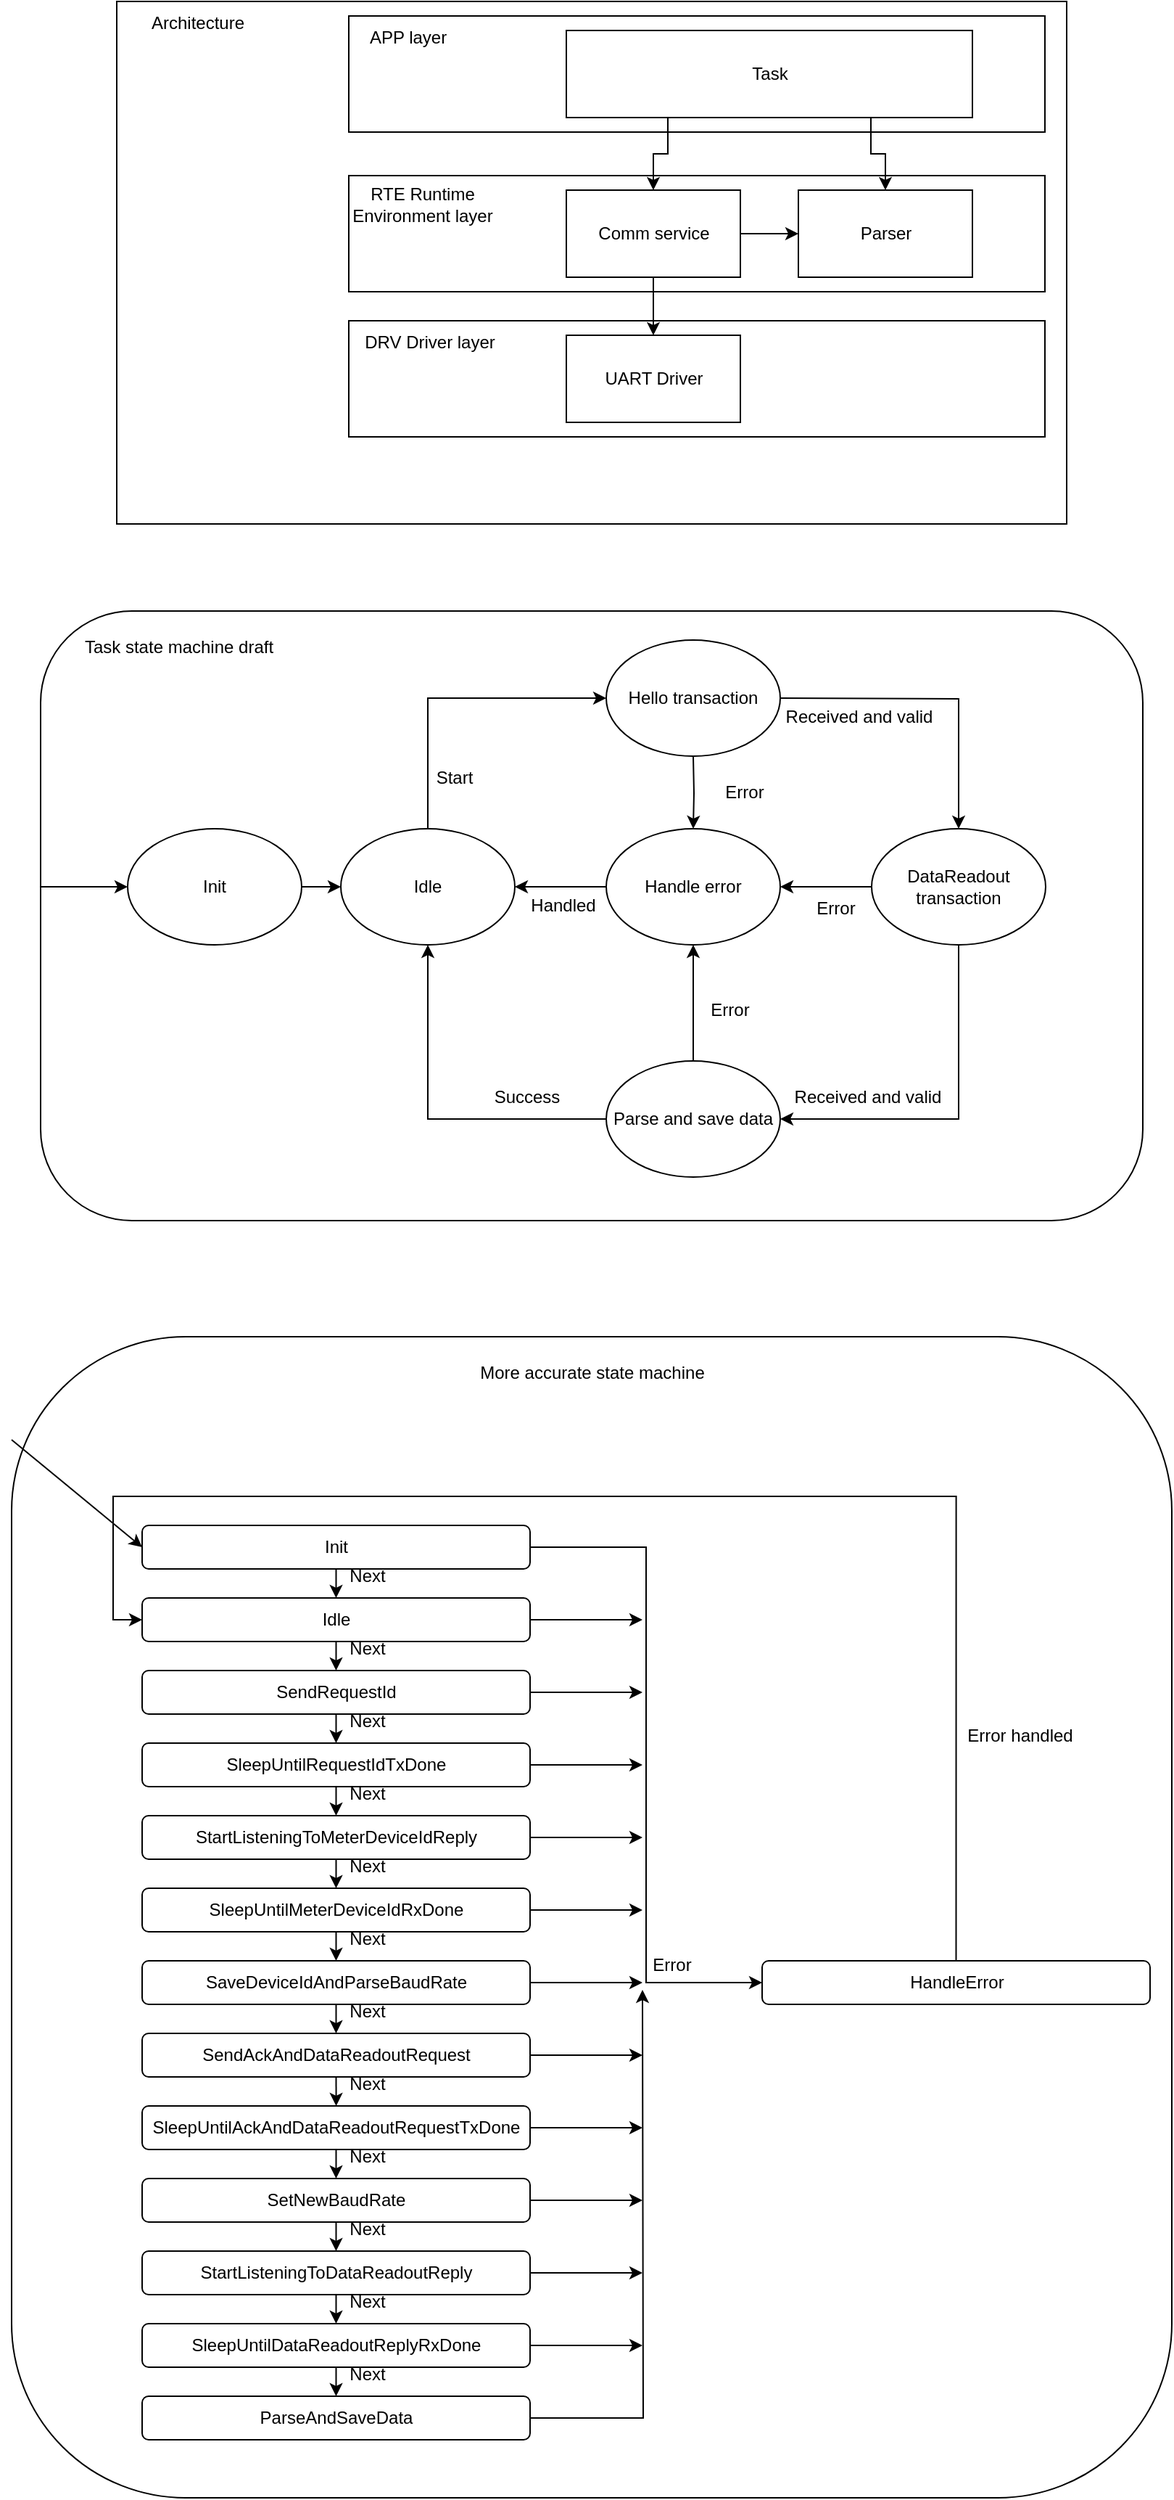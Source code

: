 <mxfile version="22.1.18" type="device">
  <diagram name="Seite-1" id="v-0rQfQ2LvDRAQXwiMzk">
    <mxGraphModel dx="1875" dy="565" grid="1" gridSize="10" guides="1" tooltips="1" connect="1" arrows="1" fold="1" page="1" pageScale="1" pageWidth="827" pageHeight="1169" math="0" shadow="0">
      <root>
        <mxCell id="0" />
        <mxCell id="1" parent="0" />
        <mxCell id="Z3iu_IyFMHgG_eRCjMrK-93" value="" style="rounded=1;whiteSpace=wrap;html=1;" vertex="1" parent="1">
          <mxGeometry y="930" width="800" height="800" as="geometry" />
        </mxCell>
        <mxCell id="Z3iu_IyFMHgG_eRCjMrK-8" value="" style="whiteSpace=wrap;html=1;" vertex="1" parent="1">
          <mxGeometry x="72.5" y="10" width="655" height="360" as="geometry" />
        </mxCell>
        <mxCell id="Z3iu_IyFMHgG_eRCjMrK-4" value="" style="rounded=0;whiteSpace=wrap;html=1;" vertex="1" parent="1">
          <mxGeometry x="232.5" y="230" width="480" height="80" as="geometry" />
        </mxCell>
        <mxCell id="Z3iu_IyFMHgG_eRCjMrK-3" value="" style="rounded=0;whiteSpace=wrap;html=1;" vertex="1" parent="1">
          <mxGeometry x="232.5" y="130" width="480" height="80" as="geometry" />
        </mxCell>
        <mxCell id="Z3iu_IyFMHgG_eRCjMrK-2" value="" style="rounded=0;whiteSpace=wrap;html=1;" vertex="1" parent="1">
          <mxGeometry x="232.5" y="20" width="480" height="80" as="geometry" />
        </mxCell>
        <mxCell id="HoG79e80AVVmSlKtTYW3-66" value="" style="rounded=1;whiteSpace=wrap;html=1;" parent="1" vertex="1">
          <mxGeometry x="20" y="430" width="760" height="420" as="geometry" />
        </mxCell>
        <mxCell id="HoG79e80AVVmSlKtTYW3-59" style="edgeStyle=orthogonalEdgeStyle;rounded=0;orthogonalLoop=1;jettySize=auto;html=1;exitX=0.25;exitY=1;exitDx=0;exitDy=0;entryX=0.5;entryY=0;entryDx=0;entryDy=0;" parent="1" source="HoG79e80AVVmSlKtTYW3-1" target="HoG79e80AVVmSlKtTYW3-2" edge="1">
          <mxGeometry relative="1" as="geometry" />
        </mxCell>
        <mxCell id="HoG79e80AVVmSlKtTYW3-60" style="edgeStyle=orthogonalEdgeStyle;rounded=0;orthogonalLoop=1;jettySize=auto;html=1;exitX=0.75;exitY=1;exitDx=0;exitDy=0;entryX=0.5;entryY=0;entryDx=0;entryDy=0;" parent="1" source="HoG79e80AVVmSlKtTYW3-1" target="HoG79e80AVVmSlKtTYW3-55" edge="1">
          <mxGeometry relative="1" as="geometry" />
        </mxCell>
        <mxCell id="HoG79e80AVVmSlKtTYW3-1" value="Task" style="whiteSpace=wrap;html=1;" parent="1" vertex="1">
          <mxGeometry x="382.5" y="30" width="280" height="60" as="geometry" />
        </mxCell>
        <mxCell id="HoG79e80AVVmSlKtTYW3-61" style="edgeStyle=orthogonalEdgeStyle;rounded=0;orthogonalLoop=1;jettySize=auto;html=1;exitX=0.5;exitY=1;exitDx=0;exitDy=0;entryX=0.5;entryY=0;entryDx=0;entryDy=0;" parent="1" source="HoG79e80AVVmSlKtTYW3-2" target="HoG79e80AVVmSlKtTYW3-3" edge="1">
          <mxGeometry relative="1" as="geometry" />
        </mxCell>
        <mxCell id="Z3iu_IyFMHgG_eRCjMrK-1" style="edgeStyle=orthogonalEdgeStyle;rounded=0;orthogonalLoop=1;jettySize=auto;html=1;exitX=1;exitY=0.5;exitDx=0;exitDy=0;entryX=0;entryY=0.5;entryDx=0;entryDy=0;" edge="1" parent="1" source="HoG79e80AVVmSlKtTYW3-2" target="HoG79e80AVVmSlKtTYW3-55">
          <mxGeometry relative="1" as="geometry" />
        </mxCell>
        <mxCell id="HoG79e80AVVmSlKtTYW3-2" value="Comm service" style="whiteSpace=wrap;html=1;" parent="1" vertex="1">
          <mxGeometry x="382.5" y="140" width="120" height="60" as="geometry" />
        </mxCell>
        <mxCell id="HoG79e80AVVmSlKtTYW3-3" value="UART Driver" style="whiteSpace=wrap;html=1;" parent="1" vertex="1">
          <mxGeometry x="382.5" y="240" width="120" height="60" as="geometry" />
        </mxCell>
        <mxCell id="HoG79e80AVVmSlKtTYW3-25" style="edgeStyle=orthogonalEdgeStyle;rounded=0;orthogonalLoop=1;jettySize=auto;html=1;exitX=0.5;exitY=0;exitDx=0;exitDy=0;entryX=0;entryY=0.5;entryDx=0;entryDy=0;" parent="1" source="HoG79e80AVVmSlKtTYW3-4" target="HoG79e80AVVmSlKtTYW3-5" edge="1">
          <mxGeometry relative="1" as="geometry" />
        </mxCell>
        <mxCell id="HoG79e80AVVmSlKtTYW3-4" value="Idle" style="ellipse;whiteSpace=wrap;html=1;" parent="1" vertex="1">
          <mxGeometry x="227" y="580" width="120" height="80" as="geometry" />
        </mxCell>
        <mxCell id="HoG79e80AVVmSlKtTYW3-40" style="edgeStyle=orthogonalEdgeStyle;rounded=0;orthogonalLoop=1;jettySize=auto;html=1;" parent="1" target="HoG79e80AVVmSlKtTYW3-7" edge="1">
          <mxGeometry relative="1" as="geometry">
            <mxPoint x="530" y="490" as="sourcePoint" />
          </mxGeometry>
        </mxCell>
        <mxCell id="HoG79e80AVVmSlKtTYW3-43" style="edgeStyle=orthogonalEdgeStyle;rounded=0;orthogonalLoop=1;jettySize=auto;html=1;exitX=0.5;exitY=1;exitDx=0;exitDy=0;entryX=0.5;entryY=0;entryDx=0;entryDy=0;" parent="1" target="HoG79e80AVVmSlKtTYW3-23" edge="1">
          <mxGeometry relative="1" as="geometry">
            <mxPoint x="470" y="530" as="sourcePoint" />
          </mxGeometry>
        </mxCell>
        <mxCell id="HoG79e80AVVmSlKtTYW3-5" value="Hello transaction" style="ellipse;whiteSpace=wrap;html=1;" parent="1" vertex="1">
          <mxGeometry x="410" y="450" width="120" height="80" as="geometry" />
        </mxCell>
        <mxCell id="HoG79e80AVVmSlKtTYW3-44" style="edgeStyle=orthogonalEdgeStyle;rounded=0;orthogonalLoop=1;jettySize=auto;html=1;" parent="1" source="HoG79e80AVVmSlKtTYW3-7" edge="1">
          <mxGeometry relative="1" as="geometry">
            <mxPoint x="530" y="620" as="targetPoint" />
          </mxGeometry>
        </mxCell>
        <mxCell id="HoG79e80AVVmSlKtTYW3-46" style="edgeStyle=orthogonalEdgeStyle;rounded=0;orthogonalLoop=1;jettySize=auto;html=1;exitX=0.5;exitY=1;exitDx=0;exitDy=0;entryX=1;entryY=0.5;entryDx=0;entryDy=0;" parent="1" source="HoG79e80AVVmSlKtTYW3-7" target="HoG79e80AVVmSlKtTYW3-9" edge="1">
          <mxGeometry relative="1" as="geometry" />
        </mxCell>
        <mxCell id="HoG79e80AVVmSlKtTYW3-7" value="DataReadout transaction" style="ellipse;whiteSpace=wrap;html=1;" parent="1" vertex="1">
          <mxGeometry x="593" y="580" width="120" height="80" as="geometry" />
        </mxCell>
        <mxCell id="HoG79e80AVVmSlKtTYW3-47" style="edgeStyle=orthogonalEdgeStyle;rounded=0;orthogonalLoop=1;jettySize=auto;html=1;entryX=0.5;entryY=1;entryDx=0;entryDy=0;" parent="1" source="HoG79e80AVVmSlKtTYW3-9" target="HoG79e80AVVmSlKtTYW3-23" edge="1">
          <mxGeometry relative="1" as="geometry" />
        </mxCell>
        <mxCell id="HoG79e80AVVmSlKtTYW3-48" style="edgeStyle=orthogonalEdgeStyle;rounded=0;orthogonalLoop=1;jettySize=auto;html=1;exitX=0;exitY=0.5;exitDx=0;exitDy=0;entryX=0.5;entryY=1;entryDx=0;entryDy=0;" parent="1" source="HoG79e80AVVmSlKtTYW3-9" target="HoG79e80AVVmSlKtTYW3-4" edge="1">
          <mxGeometry relative="1" as="geometry" />
        </mxCell>
        <mxCell id="HoG79e80AVVmSlKtTYW3-9" value="Parse and save data" style="ellipse;whiteSpace=wrap;html=1;" parent="1" vertex="1">
          <mxGeometry x="410" y="740" width="120" height="80" as="geometry" />
        </mxCell>
        <mxCell id="HoG79e80AVVmSlKtTYW3-49" style="edgeStyle=orthogonalEdgeStyle;rounded=0;orthogonalLoop=1;jettySize=auto;html=1;entryX=1;entryY=0.5;entryDx=0;entryDy=0;" parent="1" source="HoG79e80AVVmSlKtTYW3-23" target="HoG79e80AVVmSlKtTYW3-4" edge="1">
          <mxGeometry relative="1" as="geometry" />
        </mxCell>
        <mxCell id="HoG79e80AVVmSlKtTYW3-23" value="Handle error" style="ellipse;whiteSpace=wrap;html=1;" parent="1" vertex="1">
          <mxGeometry x="410" y="580" width="120" height="80" as="geometry" />
        </mxCell>
        <mxCell id="HoG79e80AVVmSlKtTYW3-33" value="Error" style="text;html=1;align=center;verticalAlign=middle;resizable=0;points=[];autosize=1;strokeColor=none;fillColor=none;" parent="1" vertex="1">
          <mxGeometry x="480" y="540" width="50" height="30" as="geometry" />
        </mxCell>
        <mxCell id="HoG79e80AVVmSlKtTYW3-34" value="Error" style="text;html=1;align=center;verticalAlign=middle;resizable=0;points=[];autosize=1;strokeColor=none;fillColor=none;" parent="1" vertex="1">
          <mxGeometry x="470" y="690" width="50" height="30" as="geometry" />
        </mxCell>
        <mxCell id="HoG79e80AVVmSlKtTYW3-35" value="Success" style="text;html=1;align=center;verticalAlign=middle;resizable=0;points=[];autosize=1;strokeColor=none;fillColor=none;" parent="1" vertex="1">
          <mxGeometry x="320" y="750" width="70" height="30" as="geometry" />
        </mxCell>
        <mxCell id="HoG79e80AVVmSlKtTYW3-37" value="Received and valid" style="text;html=1;align=center;verticalAlign=middle;resizable=0;points=[];autosize=1;strokeColor=none;fillColor=none;" parent="1" vertex="1">
          <mxGeometry x="524" y="488" width="120" height="30" as="geometry" />
        </mxCell>
        <mxCell id="HoG79e80AVVmSlKtTYW3-39" value="Received and valid" style="text;html=1;align=center;verticalAlign=middle;resizable=0;points=[];autosize=1;strokeColor=none;fillColor=none;" parent="1" vertex="1">
          <mxGeometry x="530" y="750" width="120" height="30" as="geometry" />
        </mxCell>
        <mxCell id="HoG79e80AVVmSlKtTYW3-45" value="Error" style="text;html=1;align=center;verticalAlign=middle;resizable=0;points=[];autosize=1;strokeColor=none;fillColor=none;" parent="1" vertex="1">
          <mxGeometry x="543" y="620" width="50" height="30" as="geometry" />
        </mxCell>
        <mxCell id="HoG79e80AVVmSlKtTYW3-50" value="Start" style="text;html=1;align=center;verticalAlign=middle;resizable=0;points=[];autosize=1;strokeColor=none;fillColor=none;" parent="1" vertex="1">
          <mxGeometry x="280" y="530" width="50" height="30" as="geometry" />
        </mxCell>
        <mxCell id="HoG79e80AVVmSlKtTYW3-54" style="edgeStyle=orthogonalEdgeStyle;rounded=0;orthogonalLoop=1;jettySize=auto;html=1;exitX=1;exitY=0.5;exitDx=0;exitDy=0;entryX=0;entryY=0.5;entryDx=0;entryDy=0;" parent="1" source="HoG79e80AVVmSlKtTYW3-52" target="HoG79e80AVVmSlKtTYW3-4" edge="1">
          <mxGeometry relative="1" as="geometry" />
        </mxCell>
        <mxCell id="HoG79e80AVVmSlKtTYW3-52" value="Init" style="ellipse;whiteSpace=wrap;html=1;" parent="1" vertex="1">
          <mxGeometry x="80" y="580" width="120" height="80" as="geometry" />
        </mxCell>
        <mxCell id="HoG79e80AVVmSlKtTYW3-53" value="" style="endArrow=classic;html=1;rounded=0;entryX=0;entryY=0.5;entryDx=0;entryDy=0;" parent="1" target="HoG79e80AVVmSlKtTYW3-52" edge="1">
          <mxGeometry width="50" height="50" relative="1" as="geometry">
            <mxPoint x="20" y="620" as="sourcePoint" />
            <mxPoint x="237" y="630" as="targetPoint" />
            <Array as="points">
              <mxPoint x="40" y="620" />
            </Array>
          </mxGeometry>
        </mxCell>
        <mxCell id="HoG79e80AVVmSlKtTYW3-55" value="Parser" style="whiteSpace=wrap;html=1;" parent="1" vertex="1">
          <mxGeometry x="542.5" y="140" width="120" height="60" as="geometry" />
        </mxCell>
        <mxCell id="HoG79e80AVVmSlKtTYW3-65" value="Handled" style="text;html=1;align=center;verticalAlign=middle;resizable=0;points=[];autosize=1;strokeColor=none;fillColor=none;" parent="1" vertex="1">
          <mxGeometry x="345" y="618" width="70" height="30" as="geometry" />
        </mxCell>
        <mxCell id="HoG79e80AVVmSlKtTYW3-67" value="Task state machine draft" style="text;html=1;align=center;verticalAlign=middle;resizable=0;points=[];autosize=1;strokeColor=none;fillColor=none;" parent="1" vertex="1">
          <mxGeometry x="40" y="440" width="150" height="30" as="geometry" />
        </mxCell>
        <mxCell id="Z3iu_IyFMHgG_eRCjMrK-5" value="APP layer" style="text;html=1;align=center;verticalAlign=middle;resizable=0;points=[];autosize=1;strokeColor=none;fillColor=none;" vertex="1" parent="1">
          <mxGeometry x="232.5" y="20" width="80" height="30" as="geometry" />
        </mxCell>
        <mxCell id="Z3iu_IyFMHgG_eRCjMrK-6" value="RTE Runtime &lt;br&gt;Environment layer" style="text;html=1;align=center;verticalAlign=middle;resizable=0;points=[];autosize=1;strokeColor=none;fillColor=none;" vertex="1" parent="1">
          <mxGeometry x="222.5" y="130" width="120" height="40" as="geometry" />
        </mxCell>
        <mxCell id="Z3iu_IyFMHgG_eRCjMrK-7" value="DRV Driver layer" style="text;html=1;align=center;verticalAlign=middle;resizable=0;points=[];autosize=1;strokeColor=none;fillColor=none;" vertex="1" parent="1">
          <mxGeometry x="232.5" y="230" width="110" height="30" as="geometry" />
        </mxCell>
        <mxCell id="Z3iu_IyFMHgG_eRCjMrK-9" value="Architecture" style="text;html=1;align=center;verticalAlign=middle;resizable=0;points=[];autosize=1;strokeColor=none;fillColor=none;" vertex="1" parent="1">
          <mxGeometry x="82.5" y="10" width="90" height="30" as="geometry" />
        </mxCell>
        <mxCell id="Z3iu_IyFMHgG_eRCjMrK-35" value="More accurate state machine" style="text;html=1;align=center;verticalAlign=middle;resizable=0;points=[];autosize=1;strokeColor=none;fillColor=none;" vertex="1" parent="1">
          <mxGeometry x="310" y="940" width="180" height="30" as="geometry" />
        </mxCell>
        <mxCell id="Z3iu_IyFMHgG_eRCjMrK-58" style="edgeStyle=orthogonalEdgeStyle;rounded=0;orthogonalLoop=1;jettySize=auto;html=1;exitX=0.5;exitY=1;exitDx=0;exitDy=0;entryX=0.5;entryY=0;entryDx=0;entryDy=0;" edge="1" parent="1" source="Z3iu_IyFMHgG_eRCjMrK-36" target="Z3iu_IyFMHgG_eRCjMrK-48">
          <mxGeometry relative="1" as="geometry" />
        </mxCell>
        <mxCell id="Z3iu_IyFMHgG_eRCjMrK-76" style="edgeStyle=orthogonalEdgeStyle;rounded=0;orthogonalLoop=1;jettySize=auto;html=1;exitX=1;exitY=0.5;exitDx=0;exitDy=0;" edge="1" parent="1" source="Z3iu_IyFMHgG_eRCjMrK-36">
          <mxGeometry relative="1" as="geometry">
            <mxPoint x="435" y="1475" as="targetPoint" />
          </mxGeometry>
        </mxCell>
        <mxCell id="Z3iu_IyFMHgG_eRCjMrK-36" value="SleepUntilAckAndDataReadoutRequestTxDone" style="rounded=1;whiteSpace=wrap;html=1;" vertex="1" parent="1">
          <mxGeometry x="90" y="1460" width="267.5" height="30" as="geometry" />
        </mxCell>
        <mxCell id="Z3iu_IyFMHgG_eRCjMrK-37" style="edgeStyle=orthogonalEdgeStyle;rounded=0;orthogonalLoop=1;jettySize=auto;html=1;exitX=0.5;exitY=1;exitDx=0;exitDy=0;entryX=0.5;entryY=0;entryDx=0;entryDy=0;" edge="1" parent="1" source="Z3iu_IyFMHgG_eRCjMrK-38" target="Z3iu_IyFMHgG_eRCjMrK-40">
          <mxGeometry relative="1" as="geometry" />
        </mxCell>
        <mxCell id="Z3iu_IyFMHgG_eRCjMrK-63" style="edgeStyle=orthogonalEdgeStyle;rounded=0;orthogonalLoop=1;jettySize=auto;html=1;exitX=1;exitY=0.5;exitDx=0;exitDy=0;entryX=0;entryY=0.5;entryDx=0;entryDy=0;" edge="1" parent="1" source="Z3iu_IyFMHgG_eRCjMrK-38" target="Z3iu_IyFMHgG_eRCjMrK-52">
          <mxGeometry relative="1" as="geometry" />
        </mxCell>
        <mxCell id="Z3iu_IyFMHgG_eRCjMrK-38" value="Init" style="rounded=1;whiteSpace=wrap;html=1;" vertex="1" parent="1">
          <mxGeometry x="90" y="1060" width="267.5" height="30" as="geometry" />
        </mxCell>
        <mxCell id="Z3iu_IyFMHgG_eRCjMrK-39" style="edgeStyle=orthogonalEdgeStyle;rounded=0;orthogonalLoop=1;jettySize=auto;html=1;exitX=0.5;exitY=1;exitDx=0;exitDy=0;entryX=0.5;entryY=0;entryDx=0;entryDy=0;" edge="1" parent="1" source="Z3iu_IyFMHgG_eRCjMrK-40" target="Z3iu_IyFMHgG_eRCjMrK-42">
          <mxGeometry relative="1" as="geometry" />
        </mxCell>
        <mxCell id="Z3iu_IyFMHgG_eRCjMrK-65" style="edgeStyle=orthogonalEdgeStyle;rounded=0;orthogonalLoop=1;jettySize=auto;html=1;exitX=1;exitY=0.5;exitDx=0;exitDy=0;" edge="1" parent="1" source="Z3iu_IyFMHgG_eRCjMrK-40">
          <mxGeometry relative="1" as="geometry">
            <mxPoint x="435" y="1125" as="targetPoint" />
          </mxGeometry>
        </mxCell>
        <mxCell id="Z3iu_IyFMHgG_eRCjMrK-40" value="Idle" style="rounded=1;whiteSpace=wrap;html=1;" vertex="1" parent="1">
          <mxGeometry x="90" y="1110" width="267.5" height="30" as="geometry" />
        </mxCell>
        <mxCell id="Z3iu_IyFMHgG_eRCjMrK-41" style="edgeStyle=orthogonalEdgeStyle;rounded=0;orthogonalLoop=1;jettySize=auto;html=1;exitX=0.5;exitY=1;exitDx=0;exitDy=0;entryX=0.5;entryY=0;entryDx=0;entryDy=0;" edge="1" parent="1" source="Z3iu_IyFMHgG_eRCjMrK-42" target="Z3iu_IyFMHgG_eRCjMrK-43">
          <mxGeometry relative="1" as="geometry" />
        </mxCell>
        <mxCell id="Z3iu_IyFMHgG_eRCjMrK-66" style="edgeStyle=orthogonalEdgeStyle;rounded=0;orthogonalLoop=1;jettySize=auto;html=1;exitX=1;exitY=0.5;exitDx=0;exitDy=0;" edge="1" parent="1" source="Z3iu_IyFMHgG_eRCjMrK-42">
          <mxGeometry relative="1" as="geometry">
            <mxPoint x="435" y="1175" as="targetPoint" />
          </mxGeometry>
        </mxCell>
        <mxCell id="Z3iu_IyFMHgG_eRCjMrK-42" value="SendRequestId" style="rounded=1;whiteSpace=wrap;html=1;" vertex="1" parent="1">
          <mxGeometry x="90" y="1160" width="267.5" height="30" as="geometry" />
        </mxCell>
        <mxCell id="Z3iu_IyFMHgG_eRCjMrK-53" style="edgeStyle=orthogonalEdgeStyle;rounded=0;orthogonalLoop=1;jettySize=auto;html=1;exitX=0.5;exitY=1;exitDx=0;exitDy=0;entryX=0.5;entryY=0;entryDx=0;entryDy=0;" edge="1" parent="1" source="Z3iu_IyFMHgG_eRCjMrK-43" target="Z3iu_IyFMHgG_eRCjMrK-44">
          <mxGeometry relative="1" as="geometry" />
        </mxCell>
        <mxCell id="Z3iu_IyFMHgG_eRCjMrK-67" style="edgeStyle=orthogonalEdgeStyle;rounded=0;orthogonalLoop=1;jettySize=auto;html=1;exitX=1;exitY=0.5;exitDx=0;exitDy=0;" edge="1" parent="1" source="Z3iu_IyFMHgG_eRCjMrK-43">
          <mxGeometry relative="1" as="geometry">
            <mxPoint x="435" y="1225" as="targetPoint" />
          </mxGeometry>
        </mxCell>
        <mxCell id="Z3iu_IyFMHgG_eRCjMrK-43" value="SleepUntilRequestIdTxDone" style="rounded=1;whiteSpace=wrap;html=1;" vertex="1" parent="1">
          <mxGeometry x="90" y="1210" width="267.5" height="30" as="geometry" />
        </mxCell>
        <mxCell id="Z3iu_IyFMHgG_eRCjMrK-54" style="edgeStyle=orthogonalEdgeStyle;rounded=0;orthogonalLoop=1;jettySize=auto;html=1;exitX=0.5;exitY=1;exitDx=0;exitDy=0;entryX=0.5;entryY=0;entryDx=0;entryDy=0;" edge="1" parent="1" source="Z3iu_IyFMHgG_eRCjMrK-44" target="Z3iu_IyFMHgG_eRCjMrK-45">
          <mxGeometry relative="1" as="geometry" />
        </mxCell>
        <mxCell id="Z3iu_IyFMHgG_eRCjMrK-69" style="edgeStyle=orthogonalEdgeStyle;rounded=0;orthogonalLoop=1;jettySize=auto;html=1;exitX=1;exitY=0.5;exitDx=0;exitDy=0;" edge="1" parent="1" source="Z3iu_IyFMHgG_eRCjMrK-44">
          <mxGeometry relative="1" as="geometry">
            <mxPoint x="435" y="1275" as="targetPoint" />
          </mxGeometry>
        </mxCell>
        <mxCell id="Z3iu_IyFMHgG_eRCjMrK-44" value="StartListeningToMeterDeviceIdReply" style="rounded=1;whiteSpace=wrap;html=1;" vertex="1" parent="1">
          <mxGeometry x="90" y="1260" width="267.5" height="30" as="geometry" />
        </mxCell>
        <mxCell id="Z3iu_IyFMHgG_eRCjMrK-55" style="edgeStyle=orthogonalEdgeStyle;rounded=0;orthogonalLoop=1;jettySize=auto;html=1;exitX=0.5;exitY=1;exitDx=0;exitDy=0;entryX=0.5;entryY=0;entryDx=0;entryDy=0;" edge="1" parent="1" source="Z3iu_IyFMHgG_eRCjMrK-45" target="Z3iu_IyFMHgG_eRCjMrK-46">
          <mxGeometry relative="1" as="geometry" />
        </mxCell>
        <mxCell id="Z3iu_IyFMHgG_eRCjMrK-70" style="edgeStyle=orthogonalEdgeStyle;rounded=0;orthogonalLoop=1;jettySize=auto;html=1;exitX=1;exitY=0.5;exitDx=0;exitDy=0;" edge="1" parent="1" source="Z3iu_IyFMHgG_eRCjMrK-45">
          <mxGeometry relative="1" as="geometry">
            <mxPoint x="435" y="1325" as="targetPoint" />
          </mxGeometry>
        </mxCell>
        <mxCell id="Z3iu_IyFMHgG_eRCjMrK-45" value="SleepUntilMeterDeviceIdRxDone" style="rounded=1;whiteSpace=wrap;html=1;" vertex="1" parent="1">
          <mxGeometry x="90" y="1310" width="267.5" height="30" as="geometry" />
        </mxCell>
        <mxCell id="Z3iu_IyFMHgG_eRCjMrK-56" style="edgeStyle=orthogonalEdgeStyle;rounded=0;orthogonalLoop=1;jettySize=auto;html=1;exitX=0.5;exitY=1;exitDx=0;exitDy=0;entryX=0.5;entryY=0;entryDx=0;entryDy=0;" edge="1" parent="1" source="Z3iu_IyFMHgG_eRCjMrK-46" target="Z3iu_IyFMHgG_eRCjMrK-47">
          <mxGeometry relative="1" as="geometry" />
        </mxCell>
        <mxCell id="Z3iu_IyFMHgG_eRCjMrK-71" style="edgeStyle=orthogonalEdgeStyle;rounded=0;orthogonalLoop=1;jettySize=auto;html=1;exitX=1;exitY=0.5;exitDx=0;exitDy=0;" edge="1" parent="1" source="Z3iu_IyFMHgG_eRCjMrK-46">
          <mxGeometry relative="1" as="geometry">
            <mxPoint x="435" y="1375" as="targetPoint" />
          </mxGeometry>
        </mxCell>
        <mxCell id="Z3iu_IyFMHgG_eRCjMrK-46" value="SaveDeviceIdAndParseBaudRate" style="rounded=1;whiteSpace=wrap;html=1;" vertex="1" parent="1">
          <mxGeometry x="90" y="1360" width="267.5" height="30" as="geometry" />
        </mxCell>
        <mxCell id="Z3iu_IyFMHgG_eRCjMrK-57" style="edgeStyle=orthogonalEdgeStyle;rounded=0;orthogonalLoop=1;jettySize=auto;html=1;exitX=0.5;exitY=1;exitDx=0;exitDy=0;" edge="1" parent="1" source="Z3iu_IyFMHgG_eRCjMrK-47" target="Z3iu_IyFMHgG_eRCjMrK-36">
          <mxGeometry relative="1" as="geometry" />
        </mxCell>
        <mxCell id="Z3iu_IyFMHgG_eRCjMrK-77" style="edgeStyle=orthogonalEdgeStyle;rounded=0;orthogonalLoop=1;jettySize=auto;html=1;exitX=1;exitY=0.5;exitDx=0;exitDy=0;" edge="1" parent="1" source="Z3iu_IyFMHgG_eRCjMrK-47">
          <mxGeometry relative="1" as="geometry">
            <mxPoint x="435" y="1425" as="targetPoint" />
          </mxGeometry>
        </mxCell>
        <mxCell id="Z3iu_IyFMHgG_eRCjMrK-47" value="SendAckAndDataReadoutRequest" style="rounded=1;whiteSpace=wrap;html=1;" vertex="1" parent="1">
          <mxGeometry x="90" y="1410" width="267.5" height="30" as="geometry" />
        </mxCell>
        <mxCell id="Z3iu_IyFMHgG_eRCjMrK-59" style="edgeStyle=orthogonalEdgeStyle;rounded=0;orthogonalLoop=1;jettySize=auto;html=1;exitX=0.5;exitY=1;exitDx=0;exitDy=0;entryX=0.5;entryY=0;entryDx=0;entryDy=0;" edge="1" parent="1" source="Z3iu_IyFMHgG_eRCjMrK-48" target="Z3iu_IyFMHgG_eRCjMrK-49">
          <mxGeometry relative="1" as="geometry" />
        </mxCell>
        <mxCell id="Z3iu_IyFMHgG_eRCjMrK-75" style="edgeStyle=orthogonalEdgeStyle;rounded=0;orthogonalLoop=1;jettySize=auto;html=1;exitX=1;exitY=0.5;exitDx=0;exitDy=0;" edge="1" parent="1" source="Z3iu_IyFMHgG_eRCjMrK-48">
          <mxGeometry relative="1" as="geometry">
            <mxPoint x="435" y="1525" as="targetPoint" />
          </mxGeometry>
        </mxCell>
        <mxCell id="Z3iu_IyFMHgG_eRCjMrK-48" value="SetNewBaudRate" style="rounded=1;whiteSpace=wrap;html=1;" vertex="1" parent="1">
          <mxGeometry x="90" y="1510" width="267.5" height="30" as="geometry" />
        </mxCell>
        <mxCell id="Z3iu_IyFMHgG_eRCjMrK-60" style="edgeStyle=orthogonalEdgeStyle;rounded=0;orthogonalLoop=1;jettySize=auto;html=1;exitX=0.5;exitY=1;exitDx=0;exitDy=0;entryX=0.5;entryY=0;entryDx=0;entryDy=0;" edge="1" parent="1" source="Z3iu_IyFMHgG_eRCjMrK-49" target="Z3iu_IyFMHgG_eRCjMrK-50">
          <mxGeometry relative="1" as="geometry" />
        </mxCell>
        <mxCell id="Z3iu_IyFMHgG_eRCjMrK-74" style="edgeStyle=orthogonalEdgeStyle;rounded=0;orthogonalLoop=1;jettySize=auto;html=1;exitX=1;exitY=0.5;exitDx=0;exitDy=0;" edge="1" parent="1" source="Z3iu_IyFMHgG_eRCjMrK-49">
          <mxGeometry relative="1" as="geometry">
            <mxPoint x="435" y="1575" as="targetPoint" />
          </mxGeometry>
        </mxCell>
        <mxCell id="Z3iu_IyFMHgG_eRCjMrK-49" value="StartListeningToDataReadoutReply" style="rounded=1;whiteSpace=wrap;html=1;" vertex="1" parent="1">
          <mxGeometry x="90" y="1560" width="267.5" height="30" as="geometry" />
        </mxCell>
        <mxCell id="Z3iu_IyFMHgG_eRCjMrK-61" style="edgeStyle=orthogonalEdgeStyle;rounded=0;orthogonalLoop=1;jettySize=auto;html=1;exitX=0.5;exitY=1;exitDx=0;exitDy=0;entryX=0.5;entryY=0;entryDx=0;entryDy=0;" edge="1" parent="1" source="Z3iu_IyFMHgG_eRCjMrK-50" target="Z3iu_IyFMHgG_eRCjMrK-51">
          <mxGeometry relative="1" as="geometry" />
        </mxCell>
        <mxCell id="Z3iu_IyFMHgG_eRCjMrK-73" style="edgeStyle=orthogonalEdgeStyle;rounded=0;orthogonalLoop=1;jettySize=auto;html=1;exitX=1;exitY=0.5;exitDx=0;exitDy=0;" edge="1" parent="1" source="Z3iu_IyFMHgG_eRCjMrK-50">
          <mxGeometry relative="1" as="geometry">
            <mxPoint x="435" y="1625" as="targetPoint" />
          </mxGeometry>
        </mxCell>
        <mxCell id="Z3iu_IyFMHgG_eRCjMrK-50" value="SleepUntilDataReadoutReplyRxDone" style="rounded=1;whiteSpace=wrap;html=1;" vertex="1" parent="1">
          <mxGeometry x="90" y="1610" width="267.5" height="30" as="geometry" />
        </mxCell>
        <mxCell id="Z3iu_IyFMHgG_eRCjMrK-72" style="edgeStyle=orthogonalEdgeStyle;rounded=0;orthogonalLoop=1;jettySize=auto;html=1;exitX=1;exitY=0.5;exitDx=0;exitDy=0;" edge="1" parent="1" source="Z3iu_IyFMHgG_eRCjMrK-51">
          <mxGeometry relative="1" as="geometry">
            <mxPoint x="435" y="1380" as="targetPoint" />
          </mxGeometry>
        </mxCell>
        <mxCell id="Z3iu_IyFMHgG_eRCjMrK-51" value="ParseAndSaveData" style="rounded=1;whiteSpace=wrap;html=1;" vertex="1" parent="1">
          <mxGeometry x="90" y="1660" width="267.5" height="30" as="geometry" />
        </mxCell>
        <mxCell id="Z3iu_IyFMHgG_eRCjMrK-79" style="edgeStyle=orthogonalEdgeStyle;rounded=0;orthogonalLoop=1;jettySize=auto;html=1;exitX=0.5;exitY=0;exitDx=0;exitDy=0;entryX=0;entryY=0.5;entryDx=0;entryDy=0;" edge="1" parent="1" source="Z3iu_IyFMHgG_eRCjMrK-52" target="Z3iu_IyFMHgG_eRCjMrK-40">
          <mxGeometry relative="1" as="geometry">
            <Array as="points">
              <mxPoint x="651" y="1040" />
              <mxPoint x="70" y="1040" />
              <mxPoint x="70" y="1125" />
            </Array>
          </mxGeometry>
        </mxCell>
        <mxCell id="Z3iu_IyFMHgG_eRCjMrK-52" value="HandleError" style="rounded=1;whiteSpace=wrap;html=1;" vertex="1" parent="1">
          <mxGeometry x="517.5" y="1360" width="267.5" height="30" as="geometry" />
        </mxCell>
        <mxCell id="Z3iu_IyFMHgG_eRCjMrK-78" value="Error" style="text;html=1;align=center;verticalAlign=middle;resizable=0;points=[];autosize=1;strokeColor=none;fillColor=none;" vertex="1" parent="1">
          <mxGeometry x="430" y="1348" width="50" height="30" as="geometry" />
        </mxCell>
        <mxCell id="Z3iu_IyFMHgG_eRCjMrK-80" value="Error handled" style="text;html=1;align=center;verticalAlign=middle;resizable=0;points=[];autosize=1;strokeColor=none;fillColor=none;" vertex="1" parent="1">
          <mxGeometry x="645" y="1190" width="100" height="30" as="geometry" />
        </mxCell>
        <mxCell id="Z3iu_IyFMHgG_eRCjMrK-81" value="Next" style="text;html=1;align=center;verticalAlign=middle;resizable=0;points=[];autosize=1;strokeColor=none;fillColor=none;" vertex="1" parent="1">
          <mxGeometry x="220" y="1080" width="50" height="30" as="geometry" />
        </mxCell>
        <mxCell id="Z3iu_IyFMHgG_eRCjMrK-82" value="Next" style="text;html=1;align=center;verticalAlign=middle;resizable=0;points=[];autosize=1;strokeColor=none;fillColor=none;" vertex="1" parent="1">
          <mxGeometry x="220" y="1130" width="50" height="30" as="geometry" />
        </mxCell>
        <mxCell id="Z3iu_IyFMHgG_eRCjMrK-83" value="Next" style="text;html=1;align=center;verticalAlign=middle;resizable=0;points=[];autosize=1;strokeColor=none;fillColor=none;" vertex="1" parent="1">
          <mxGeometry x="220" y="1180" width="50" height="30" as="geometry" />
        </mxCell>
        <mxCell id="Z3iu_IyFMHgG_eRCjMrK-84" value="Next" style="text;html=1;align=center;verticalAlign=middle;resizable=0;points=[];autosize=1;strokeColor=none;fillColor=none;" vertex="1" parent="1">
          <mxGeometry x="220" y="1230" width="50" height="30" as="geometry" />
        </mxCell>
        <mxCell id="Z3iu_IyFMHgG_eRCjMrK-85" value="Next" style="text;html=1;align=center;verticalAlign=middle;resizable=0;points=[];autosize=1;strokeColor=none;fillColor=none;" vertex="1" parent="1">
          <mxGeometry x="220" y="1280" width="50" height="30" as="geometry" />
        </mxCell>
        <mxCell id="Z3iu_IyFMHgG_eRCjMrK-86" value="Next" style="text;html=1;align=center;verticalAlign=middle;resizable=0;points=[];autosize=1;strokeColor=none;fillColor=none;" vertex="1" parent="1">
          <mxGeometry x="220" y="1330" width="50" height="30" as="geometry" />
        </mxCell>
        <mxCell id="Z3iu_IyFMHgG_eRCjMrK-87" value="Next" style="text;html=1;align=center;verticalAlign=middle;resizable=0;points=[];autosize=1;strokeColor=none;fillColor=none;" vertex="1" parent="1">
          <mxGeometry x="220" y="1380" width="50" height="30" as="geometry" />
        </mxCell>
        <mxCell id="Z3iu_IyFMHgG_eRCjMrK-88" value="Next" style="text;html=1;align=center;verticalAlign=middle;resizable=0;points=[];autosize=1;strokeColor=none;fillColor=none;" vertex="1" parent="1">
          <mxGeometry x="220" y="1430" width="50" height="30" as="geometry" />
        </mxCell>
        <mxCell id="Z3iu_IyFMHgG_eRCjMrK-89" value="Next" style="text;html=1;align=center;verticalAlign=middle;resizable=0;points=[];autosize=1;strokeColor=none;fillColor=none;" vertex="1" parent="1">
          <mxGeometry x="220" y="1480" width="50" height="30" as="geometry" />
        </mxCell>
        <mxCell id="Z3iu_IyFMHgG_eRCjMrK-90" value="Next" style="text;html=1;align=center;verticalAlign=middle;resizable=0;points=[];autosize=1;strokeColor=none;fillColor=none;" vertex="1" parent="1">
          <mxGeometry x="220" y="1530" width="50" height="30" as="geometry" />
        </mxCell>
        <mxCell id="Z3iu_IyFMHgG_eRCjMrK-91" value="Next" style="text;html=1;align=center;verticalAlign=middle;resizable=0;points=[];autosize=1;strokeColor=none;fillColor=none;" vertex="1" parent="1">
          <mxGeometry x="220" y="1580" width="50" height="30" as="geometry" />
        </mxCell>
        <mxCell id="Z3iu_IyFMHgG_eRCjMrK-92" value="Next" style="text;html=1;align=center;verticalAlign=middle;resizable=0;points=[];autosize=1;strokeColor=none;fillColor=none;" vertex="1" parent="1">
          <mxGeometry x="220" y="1630" width="50" height="30" as="geometry" />
        </mxCell>
        <mxCell id="Z3iu_IyFMHgG_eRCjMrK-94" value="" style="endArrow=classic;html=1;rounded=0;entryX=0;entryY=0.5;entryDx=0;entryDy=0;" edge="1" parent="1" source="Z3iu_IyFMHgG_eRCjMrK-93" target="Z3iu_IyFMHgG_eRCjMrK-38">
          <mxGeometry width="50" height="50" relative="1" as="geometry">
            <mxPoint x="75" y="1070" as="sourcePoint" />
            <mxPoint x="75" y="1070" as="targetPoint" />
          </mxGeometry>
        </mxCell>
      </root>
    </mxGraphModel>
  </diagram>
</mxfile>
